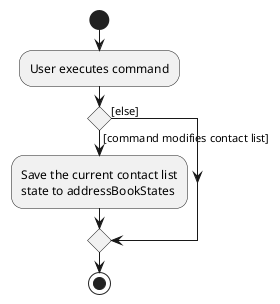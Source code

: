 @startuml
start
:User executes command;

'Since the beta syntax does not support placing the condition outside the
'diamond we place it as the true branch instead.

if () then ([command modifies contact list])
    :Save the current contact list
    state to addressBookStates;
else ([else])
endif
stop
@enduml
